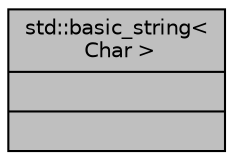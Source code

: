 digraph "std::basic_string&lt; Char &gt;"
{
  edge [fontname="Helvetica",fontsize="10",labelfontname="Helvetica",labelfontsize="10"];
  node [fontname="Helvetica",fontsize="10",shape=record];
  Node275 [label="{std::basic_string\<\l Char \>\n||}",height=0.2,width=0.4,color="black", fillcolor="grey75", style="filled", fontcolor="black"];
}
